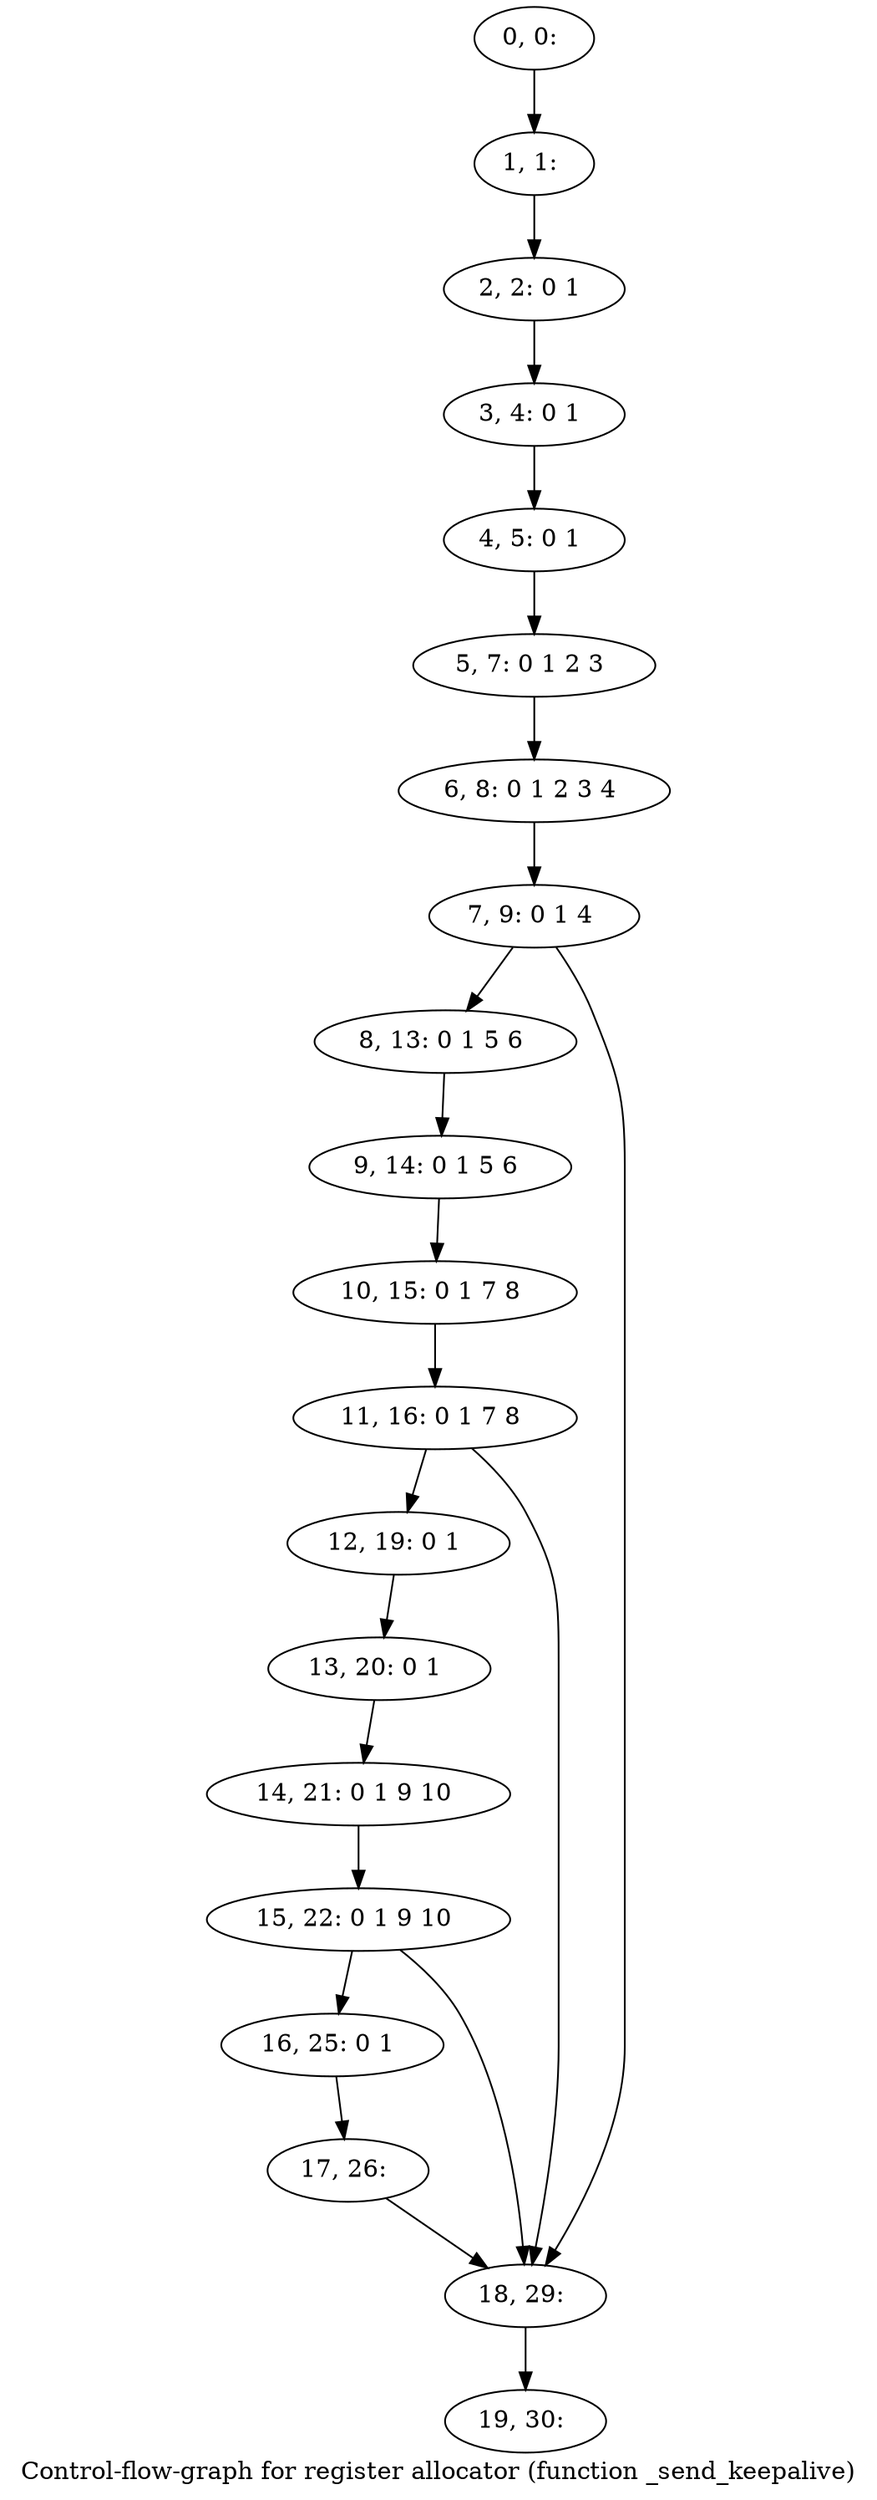 digraph G {
graph [label="Control-flow-graph for register allocator (function _send_keepalive)"]
0[label="0, 0: "];
1[label="1, 1: "];
2[label="2, 2: 0 1 "];
3[label="3, 4: 0 1 "];
4[label="4, 5: 0 1 "];
5[label="5, 7: 0 1 2 3 "];
6[label="6, 8: 0 1 2 3 4 "];
7[label="7, 9: 0 1 4 "];
8[label="8, 13: 0 1 5 6 "];
9[label="9, 14: 0 1 5 6 "];
10[label="10, 15: 0 1 7 8 "];
11[label="11, 16: 0 1 7 8 "];
12[label="12, 19: 0 1 "];
13[label="13, 20: 0 1 "];
14[label="14, 21: 0 1 9 10 "];
15[label="15, 22: 0 1 9 10 "];
16[label="16, 25: 0 1 "];
17[label="17, 26: "];
18[label="18, 29: "];
19[label="19, 30: "];
0->1 ;
1->2 ;
2->3 ;
3->4 ;
4->5 ;
5->6 ;
6->7 ;
7->8 ;
7->18 ;
8->9 ;
9->10 ;
10->11 ;
11->12 ;
11->18 ;
12->13 ;
13->14 ;
14->15 ;
15->16 ;
15->18 ;
16->17 ;
17->18 ;
18->19 ;
}
